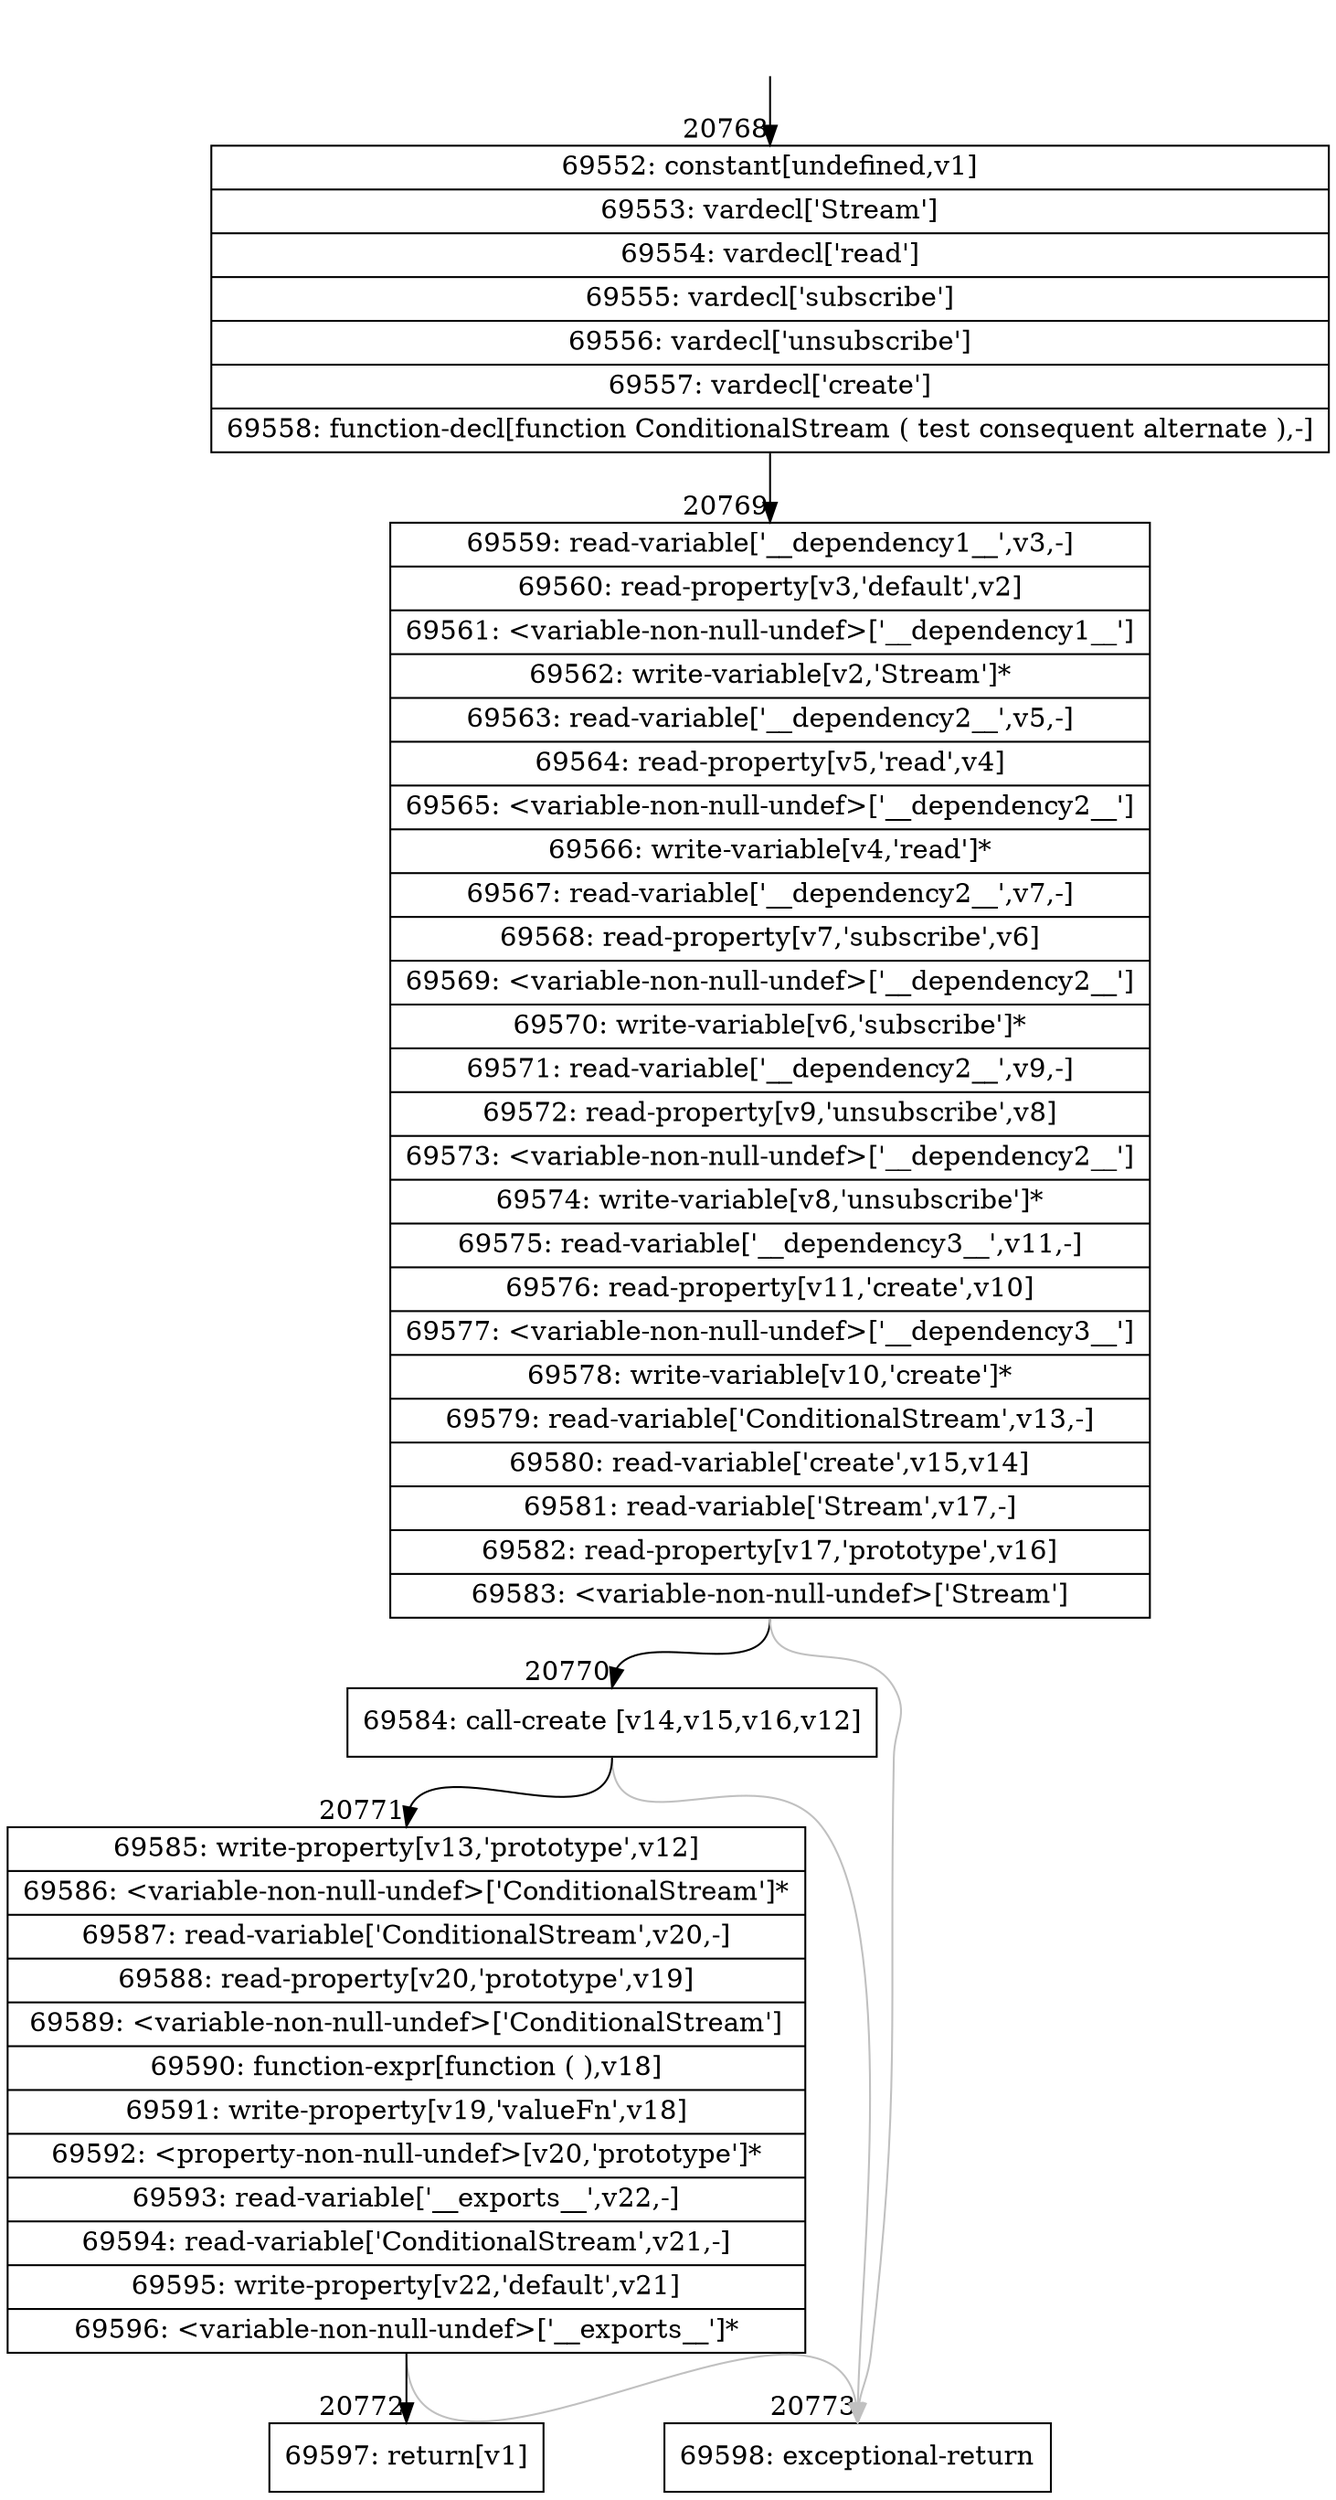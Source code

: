 digraph {
rankdir="TD"
BB_entry1814[shape=none,label=""];
BB_entry1814 -> BB20768 [tailport=s, headport=n, headlabel="    20768"]
BB20768 [shape=record label="{69552: constant[undefined,v1]|69553: vardecl['Stream']|69554: vardecl['read']|69555: vardecl['subscribe']|69556: vardecl['unsubscribe']|69557: vardecl['create']|69558: function-decl[function ConditionalStream ( test consequent alternate ),-]}" ] 
BB20768 -> BB20769 [tailport=s, headport=n, headlabel="      20769"]
BB20769 [shape=record label="{69559: read-variable['__dependency1__',v3,-]|69560: read-property[v3,'default',v2]|69561: \<variable-non-null-undef\>['__dependency1__']|69562: write-variable[v2,'Stream']*|69563: read-variable['__dependency2__',v5,-]|69564: read-property[v5,'read',v4]|69565: \<variable-non-null-undef\>['__dependency2__']|69566: write-variable[v4,'read']*|69567: read-variable['__dependency2__',v7,-]|69568: read-property[v7,'subscribe',v6]|69569: \<variable-non-null-undef\>['__dependency2__']|69570: write-variable[v6,'subscribe']*|69571: read-variable['__dependency2__',v9,-]|69572: read-property[v9,'unsubscribe',v8]|69573: \<variable-non-null-undef\>['__dependency2__']|69574: write-variable[v8,'unsubscribe']*|69575: read-variable['__dependency3__',v11,-]|69576: read-property[v11,'create',v10]|69577: \<variable-non-null-undef\>['__dependency3__']|69578: write-variable[v10,'create']*|69579: read-variable['ConditionalStream',v13,-]|69580: read-variable['create',v15,v14]|69581: read-variable['Stream',v17,-]|69582: read-property[v17,'prototype',v16]|69583: \<variable-non-null-undef\>['Stream']}" ] 
BB20769 -> BB20770 [tailport=s, headport=n, headlabel="      20770"]
BB20769 -> BB20773 [tailport=s, headport=n, color=gray, headlabel="      20773"]
BB20770 [shape=record label="{69584: call-create [v14,v15,v16,v12]}" ] 
BB20770 -> BB20771 [tailport=s, headport=n, headlabel="      20771"]
BB20770 -> BB20773 [tailport=s, headport=n, color=gray]
BB20771 [shape=record label="{69585: write-property[v13,'prototype',v12]|69586: \<variable-non-null-undef\>['ConditionalStream']*|69587: read-variable['ConditionalStream',v20,-]|69588: read-property[v20,'prototype',v19]|69589: \<variable-non-null-undef\>['ConditionalStream']|69590: function-expr[function ( ),v18]|69591: write-property[v19,'valueFn',v18]|69592: \<property-non-null-undef\>[v20,'prototype']*|69593: read-variable['__exports__',v22,-]|69594: read-variable['ConditionalStream',v21,-]|69595: write-property[v22,'default',v21]|69596: \<variable-non-null-undef\>['__exports__']*}" ] 
BB20771 -> BB20772 [tailport=s, headport=n, headlabel="      20772"]
BB20771 -> BB20773 [tailport=s, headport=n, color=gray]
BB20772 [shape=record label="{69597: return[v1]}" ] 
BB20773 [shape=record label="{69598: exceptional-return}" ] 
//#$~ 39138
}
